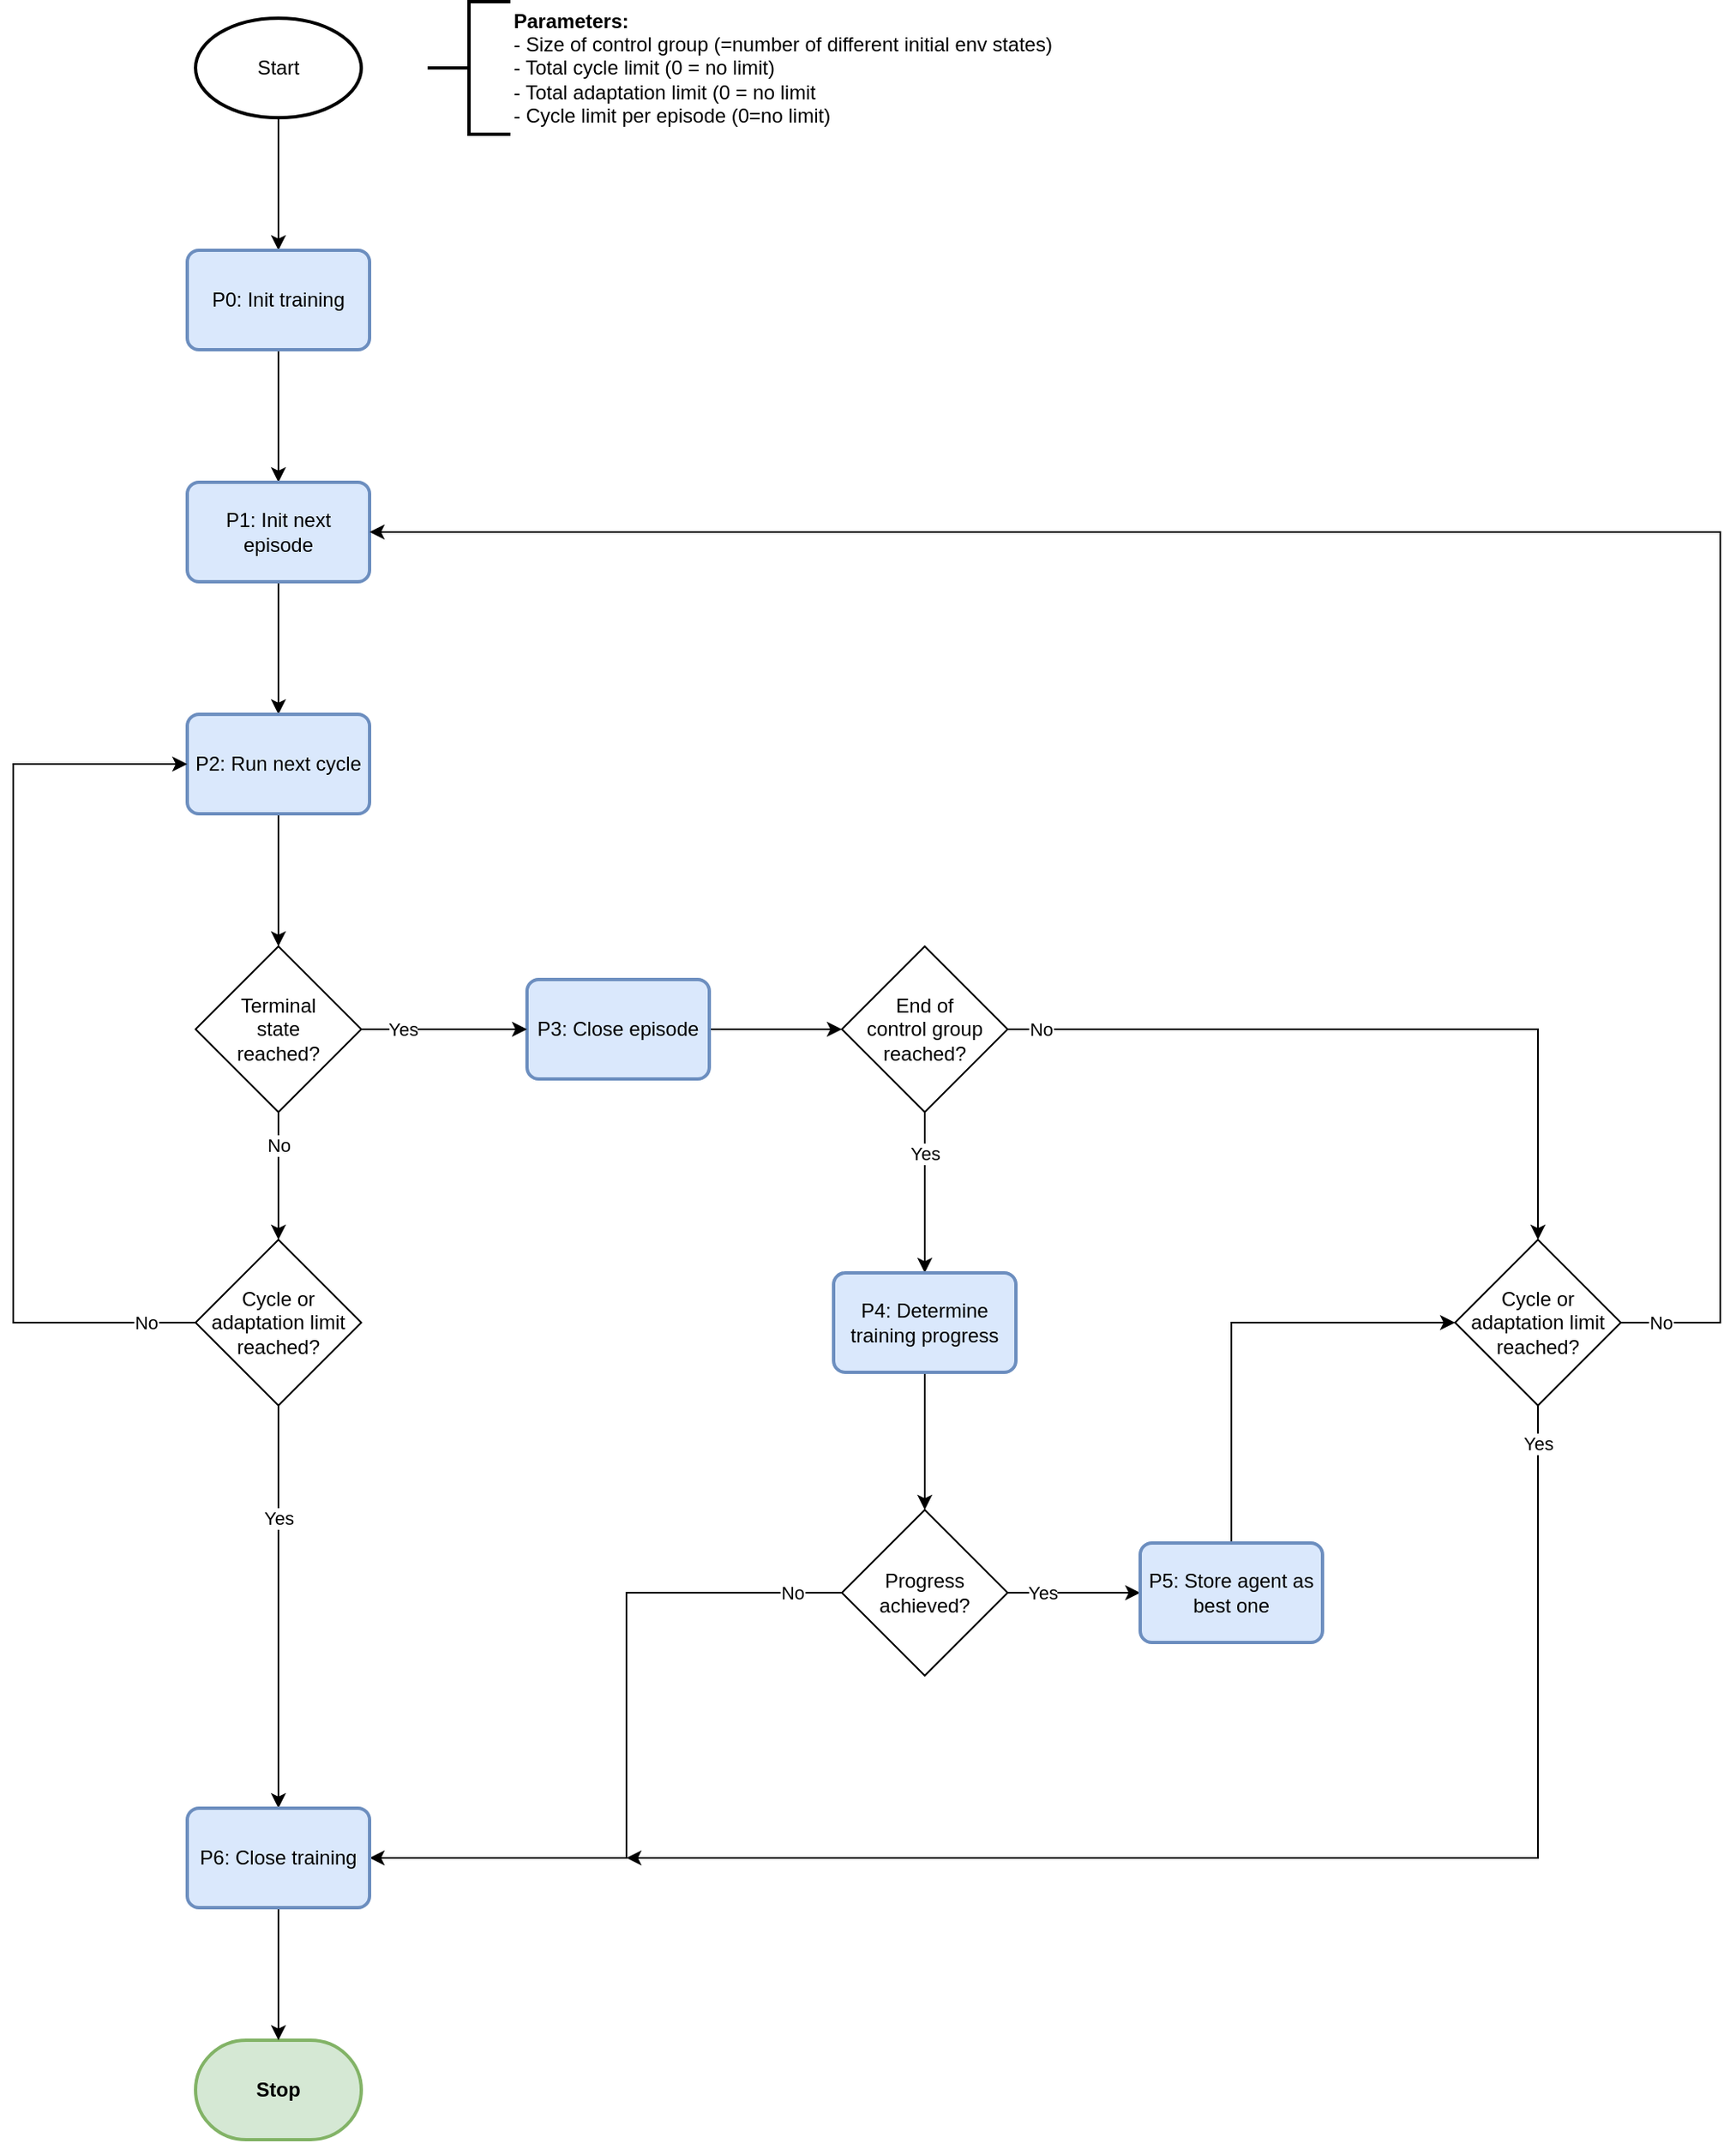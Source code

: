 <mxfile version="14.9.6" type="device"><diagram id="C5RBs43oDa-KdzZeNtuy" name="Page-1"><mxGraphModel dx="1102" dy="1000" grid="1" gridSize="10" guides="1" tooltips="1" connect="1" arrows="1" fold="1" page="1" pageScale="1" pageWidth="1169" pageHeight="1654" math="0" shadow="0"><root><mxCell id="WIyWlLk6GJQsqaUBKTNV-0"/><mxCell id="WIyWlLk6GJQsqaUBKTNV-1" parent="WIyWlLk6GJQsqaUBKTNV-0"/><mxCell id="79qzgOzkhLJXp5zAVhEX-4" value="" style="edgeStyle=orthogonalEdgeStyle;rounded=0;orthogonalLoop=1;jettySize=auto;html=1;" parent="WIyWlLk6GJQsqaUBKTNV-1" source="0M0FftbfuR0LJJCFjt2--0" target="79qzgOzkhLJXp5zAVhEX-2" edge="1"><mxGeometry relative="1" as="geometry"/></mxCell><mxCell id="0M0FftbfuR0LJJCFjt2--0" value="Start" style="strokeWidth=2;html=1;shape=mxgraph.flowchart.start_1;whiteSpace=wrap;" parent="WIyWlLk6GJQsqaUBKTNV-1" vertex="1"><mxGeometry x="330" y="40" width="100" height="60" as="geometry"/></mxCell><mxCell id="0M0FftbfuR0LJJCFjt2--41" value="Stop" style="strokeWidth=2;html=1;shape=mxgraph.flowchart.terminator;whiteSpace=wrap;strokeColor=#82b366;fillColor=#d5e8d4;fontStyle=1" parent="WIyWlLk6GJQsqaUBKTNV-1" vertex="1"><mxGeometry x="330" y="1260" width="100" height="60" as="geometry"/></mxCell><mxCell id="79qzgOzkhLJXp5zAVhEX-5" value="" style="edgeStyle=orthogonalEdgeStyle;rounded=0;orthogonalLoop=1;jettySize=auto;html=1;" parent="WIyWlLk6GJQsqaUBKTNV-1" source="79qzgOzkhLJXp5zAVhEX-2" target="79qzgOzkhLJXp5zAVhEX-3" edge="1"><mxGeometry relative="1" as="geometry"/></mxCell><mxCell id="79qzgOzkhLJXp5zAVhEX-2" value="P0: Init training" style="rounded=1;whiteSpace=wrap;html=1;absoluteArcSize=1;arcSize=14;strokeWidth=2;fillColor=#dae8fc;strokeColor=#6c8ebf;" parent="WIyWlLk6GJQsqaUBKTNV-1" vertex="1"><mxGeometry x="325" y="180" width="110" height="60" as="geometry"/></mxCell><mxCell id="79qzgOzkhLJXp5zAVhEX-7" value="" style="edgeStyle=orthogonalEdgeStyle;rounded=0;orthogonalLoop=1;jettySize=auto;html=1;" parent="WIyWlLk6GJQsqaUBKTNV-1" source="79qzgOzkhLJXp5zAVhEX-3" target="79qzgOzkhLJXp5zAVhEX-6" edge="1"><mxGeometry relative="1" as="geometry"/></mxCell><mxCell id="79qzgOzkhLJXp5zAVhEX-3" value="P1: Init next episode" style="rounded=1;whiteSpace=wrap;html=1;absoluteArcSize=1;arcSize=14;strokeWidth=2;fillColor=#dae8fc;strokeColor=#6c8ebf;" parent="WIyWlLk6GJQsqaUBKTNV-1" vertex="1"><mxGeometry x="325" y="320" width="110" height="60" as="geometry"/></mxCell><mxCell id="79qzgOzkhLJXp5zAVhEX-23" value="" style="edgeStyle=orthogonalEdgeStyle;rounded=0;orthogonalLoop=1;jettySize=auto;html=1;" parent="WIyWlLk6GJQsqaUBKTNV-1" source="79qzgOzkhLJXp5zAVhEX-6" target="79qzgOzkhLJXp5zAVhEX-13" edge="1"><mxGeometry relative="1" as="geometry"/></mxCell><mxCell id="79qzgOzkhLJXp5zAVhEX-6" value="P2: Run next cycle" style="rounded=1;whiteSpace=wrap;html=1;absoluteArcSize=1;arcSize=14;strokeWidth=2;fillColor=#dae8fc;strokeColor=#6c8ebf;" parent="WIyWlLk6GJQsqaUBKTNV-1" vertex="1"><mxGeometry x="325" y="460" width="110" height="60" as="geometry"/></mxCell><mxCell id="79qzgOzkhLJXp5zAVhEX-24" value="Yes" style="edgeStyle=orthogonalEdgeStyle;rounded=0;orthogonalLoop=1;jettySize=auto;html=1;entryX=0.5;entryY=0;entryDx=0;entryDy=0;" parent="WIyWlLk6GJQsqaUBKTNV-1" source="79qzgOzkhLJXp5zAVhEX-8" target="79qzgOzkhLJXp5zAVhEX-20" edge="1"><mxGeometry x="-0.446" relative="1" as="geometry"><mxPoint x="400" y="1070" as="targetPoint"/><Array as="points"/><mxPoint as="offset"/></mxGeometry></mxCell><mxCell id="79qzgOzkhLJXp5zAVhEX-25" value="No" style="edgeStyle=orthogonalEdgeStyle;rounded=0;orthogonalLoop=1;jettySize=auto;html=1;entryX=0;entryY=0.5;entryDx=0;entryDy=0;exitX=0;exitY=0.5;exitDx=0;exitDy=0;" parent="WIyWlLk6GJQsqaUBKTNV-1" source="79qzgOzkhLJXp5zAVhEX-8" target="79qzgOzkhLJXp5zAVhEX-6" edge="1"><mxGeometry x="-0.891" relative="1" as="geometry"><mxPoint x="325" y="827" as="sourcePoint"/><Array as="points"><mxPoint x="220" y="827"/><mxPoint x="220" y="490"/></Array><mxPoint as="offset"/></mxGeometry></mxCell><mxCell id="79qzgOzkhLJXp5zAVhEX-8" value="Cycle or adaptation limit reached?" style="rhombus;whiteSpace=wrap;html=1;" parent="WIyWlLk6GJQsqaUBKTNV-1" vertex="1"><mxGeometry x="330" y="777" width="100" height="100" as="geometry"/></mxCell><mxCell id="79qzgOzkhLJXp5zAVhEX-16" value="" style="edgeStyle=orthogonalEdgeStyle;rounded=0;orthogonalLoop=1;jettySize=auto;html=1;" parent="WIyWlLk6GJQsqaUBKTNV-1" source="79qzgOzkhLJXp5zAVhEX-10" target="79qzgOzkhLJXp5zAVhEX-14" edge="1"><mxGeometry relative="1" as="geometry"/></mxCell><mxCell id="79qzgOzkhLJXp5zAVhEX-10" value="P3: Close episode" style="rounded=1;whiteSpace=wrap;html=1;absoluteArcSize=1;arcSize=14;strokeWidth=2;fillColor=#dae8fc;strokeColor=#6c8ebf;" parent="WIyWlLk6GJQsqaUBKTNV-1" vertex="1"><mxGeometry x="530" y="620" width="110" height="60" as="geometry"/></mxCell><mxCell id="79qzgOzkhLJXp5zAVhEX-15" value="Yes" style="edgeStyle=orthogonalEdgeStyle;rounded=0;orthogonalLoop=1;jettySize=auto;html=1;" parent="WIyWlLk6GJQsqaUBKTNV-1" source="79qzgOzkhLJXp5zAVhEX-13" target="79qzgOzkhLJXp5zAVhEX-10" edge="1"><mxGeometry x="-0.5" relative="1" as="geometry"><mxPoint as="offset"/></mxGeometry></mxCell><mxCell id="79qzgOzkhLJXp5zAVhEX-22" value="No" style="edgeStyle=orthogonalEdgeStyle;rounded=0;orthogonalLoop=1;jettySize=auto;html=1;" parent="WIyWlLk6GJQsqaUBKTNV-1" source="79qzgOzkhLJXp5zAVhEX-13" target="79qzgOzkhLJXp5zAVhEX-8" edge="1"><mxGeometry x="-0.48" relative="1" as="geometry"><Array as="points"><mxPoint x="380" y="720"/><mxPoint x="380" y="720"/></Array><mxPoint as="offset"/></mxGeometry></mxCell><mxCell id="79qzgOzkhLJXp5zAVhEX-13" value="Terminal&lt;br&gt;state &lt;br&gt;reached?" style="rhombus;whiteSpace=wrap;html=1;" parent="WIyWlLk6GJQsqaUBKTNV-1" vertex="1"><mxGeometry x="330" y="600" width="100" height="100" as="geometry"/></mxCell><mxCell id="79qzgOzkhLJXp5zAVhEX-18" value="Yes" style="edgeStyle=orthogonalEdgeStyle;rounded=0;orthogonalLoop=1;jettySize=auto;html=1;exitX=0.5;exitY=1;exitDx=0;exitDy=0;" parent="WIyWlLk6GJQsqaUBKTNV-1" source="79qzgOzkhLJXp5zAVhEX-14" target="79qzgOzkhLJXp5zAVhEX-17" edge="1"><mxGeometry x="-0.5" relative="1" as="geometry"><mxPoint as="offset"/></mxGeometry></mxCell><mxCell id="79qzgOzkhLJXp5zAVhEX-37" value="No" style="edgeStyle=orthogonalEdgeStyle;rounded=0;orthogonalLoop=1;jettySize=auto;html=1;entryX=0.5;entryY=0;entryDx=0;entryDy=0;" parent="WIyWlLk6GJQsqaUBKTNV-1" source="79qzgOzkhLJXp5zAVhEX-14" target="79qzgOzkhLJXp5zAVhEX-30" edge="1"><mxGeometry x="-0.91" relative="1" as="geometry"><mxPoint as="offset"/></mxGeometry></mxCell><mxCell id="79qzgOzkhLJXp5zAVhEX-14" value="End of&lt;br&gt;control group &lt;br&gt;reached?" style="rhombus;whiteSpace=wrap;html=1;" parent="WIyWlLk6GJQsqaUBKTNV-1" vertex="1"><mxGeometry x="720" y="600" width="100" height="100" as="geometry"/></mxCell><mxCell id="79qzgOzkhLJXp5zAVhEX-28" value="" style="edgeStyle=orthogonalEdgeStyle;rounded=0;orthogonalLoop=1;jettySize=auto;html=1;" parent="WIyWlLk6GJQsqaUBKTNV-1" source="79qzgOzkhLJXp5zAVhEX-17" target="79qzgOzkhLJXp5zAVhEX-19" edge="1"><mxGeometry relative="1" as="geometry"/></mxCell><mxCell id="79qzgOzkhLJXp5zAVhEX-17" value="P4: Determine training progress" style="rounded=1;whiteSpace=wrap;html=1;absoluteArcSize=1;arcSize=14;strokeWidth=2;fillColor=#dae8fc;strokeColor=#6c8ebf;" parent="WIyWlLk6GJQsqaUBKTNV-1" vertex="1"><mxGeometry x="715" y="797" width="110" height="60" as="geometry"/></mxCell><mxCell id="79qzgOzkhLJXp5zAVhEX-29" value="No" style="edgeStyle=orthogonalEdgeStyle;rounded=0;orthogonalLoop=1;jettySize=auto;html=1;entryX=1;entryY=0.5;entryDx=0;entryDy=0;exitX=0;exitY=0.5;exitDx=0;exitDy=0;" parent="WIyWlLk6GJQsqaUBKTNV-1" source="79qzgOzkhLJXp5zAVhEX-19" target="79qzgOzkhLJXp5zAVhEX-20" edge="1"><mxGeometry x="-0.864" relative="1" as="geometry"><Array as="points"><mxPoint x="590" y="990"/><mxPoint x="590" y="1150"/></Array><mxPoint as="offset"/></mxGeometry></mxCell><mxCell id="79qzgOzkhLJXp5zAVhEX-31" value="Yes" style="edgeStyle=orthogonalEdgeStyle;rounded=0;orthogonalLoop=1;jettySize=auto;html=1;entryX=0;entryY=0.5;entryDx=0;entryDy=0;" parent="WIyWlLk6GJQsqaUBKTNV-1" source="79qzgOzkhLJXp5zAVhEX-19" target="79qzgOzkhLJXp5zAVhEX-35" edge="1"><mxGeometry x="-0.481" relative="1" as="geometry"><mxPoint as="offset"/></mxGeometry></mxCell><mxCell id="79qzgOzkhLJXp5zAVhEX-19" value="Progress&lt;br&gt;achieved?" style="rhombus;whiteSpace=wrap;html=1;" parent="WIyWlLk6GJQsqaUBKTNV-1" vertex="1"><mxGeometry x="720" y="940" width="100" height="100" as="geometry"/></mxCell><mxCell id="79qzgOzkhLJXp5zAVhEX-26" value="" style="edgeStyle=orthogonalEdgeStyle;rounded=0;orthogonalLoop=1;jettySize=auto;html=1;" parent="WIyWlLk6GJQsqaUBKTNV-1" source="79qzgOzkhLJXp5zAVhEX-20" target="0M0FftbfuR0LJJCFjt2--41" edge="1"><mxGeometry relative="1" as="geometry"/></mxCell><mxCell id="79qzgOzkhLJXp5zAVhEX-20" value="P6: Close training" style="rounded=1;whiteSpace=wrap;html=1;absoluteArcSize=1;arcSize=14;strokeWidth=2;fillColor=#dae8fc;strokeColor=#6c8ebf;" parent="WIyWlLk6GJQsqaUBKTNV-1" vertex="1"><mxGeometry x="325" y="1120" width="110" height="60" as="geometry"/></mxCell><mxCell id="79qzgOzkhLJXp5zAVhEX-33" value="No" style="edgeStyle=orthogonalEdgeStyle;rounded=0;orthogonalLoop=1;jettySize=auto;html=1;entryX=1;entryY=0.5;entryDx=0;entryDy=0;exitX=1;exitY=0.5;exitDx=0;exitDy=0;" parent="WIyWlLk6GJQsqaUBKTNV-1" source="79qzgOzkhLJXp5zAVhEX-30" target="79qzgOzkhLJXp5zAVhEX-3" edge="1"><mxGeometry x="-0.965" relative="1" as="geometry"><mxPoint x="1330" y="590" as="sourcePoint"/><Array as="points"><mxPoint x="1250" y="827"/><mxPoint x="1250" y="350"/></Array><mxPoint as="offset"/></mxGeometry></mxCell><mxCell id="79qzgOzkhLJXp5zAVhEX-39" value="Yes" style="edgeStyle=orthogonalEdgeStyle;rounded=0;orthogonalLoop=1;jettySize=auto;html=1;exitX=0.5;exitY=1;exitDx=0;exitDy=0;" parent="WIyWlLk6GJQsqaUBKTNV-1" source="79qzgOzkhLJXp5zAVhEX-30" edge="1"><mxGeometry x="-0.945" relative="1" as="geometry"><mxPoint x="590" y="1150" as="targetPoint"/><Array as="points"><mxPoint x="1140" y="1150"/></Array><mxPoint as="offset"/></mxGeometry></mxCell><mxCell id="79qzgOzkhLJXp5zAVhEX-30" value="Cycle or adaptation limit reached?" style="rhombus;whiteSpace=wrap;html=1;" parent="WIyWlLk6GJQsqaUBKTNV-1" vertex="1"><mxGeometry x="1090" y="777" width="100" height="100" as="geometry"/></mxCell><mxCell id="79qzgOzkhLJXp5zAVhEX-38" style="edgeStyle=orthogonalEdgeStyle;rounded=0;orthogonalLoop=1;jettySize=auto;html=1;entryX=0;entryY=0.5;entryDx=0;entryDy=0;exitX=0.5;exitY=0;exitDx=0;exitDy=0;" parent="WIyWlLk6GJQsqaUBKTNV-1" source="79qzgOzkhLJXp5zAVhEX-35" target="79qzgOzkhLJXp5zAVhEX-30" edge="1"><mxGeometry relative="1" as="geometry"/></mxCell><mxCell id="79qzgOzkhLJXp5zAVhEX-35" value="P5: Store agent as best one" style="rounded=1;whiteSpace=wrap;html=1;absoluteArcSize=1;arcSize=14;strokeWidth=2;fillColor=#dae8fc;strokeColor=#6c8ebf;" parent="WIyWlLk6GJQsqaUBKTNV-1" vertex="1"><mxGeometry x="900" y="960" width="110" height="60" as="geometry"/></mxCell><mxCell id="OtCylQrGtkENJmaLhPR6-0" value="&lt;b&gt;Parameters:&lt;/b&gt;&lt;br&gt;- Size of control group (=number of different initial env states)&lt;br&gt;- Total cycle limit (0 = no limit)&lt;br&gt;- Total adaptation limit (0 = no limit&lt;br&gt;- Cycle limit per episode (0=no limit)" style="strokeWidth=2;html=1;shape=mxgraph.flowchart.annotation_2;align=left;labelPosition=right;pointerEvents=1;" parent="WIyWlLk6GJQsqaUBKTNV-1" vertex="1"><mxGeometry x="470" y="30" width="50" height="80" as="geometry"/></mxCell></root></mxGraphModel></diagram></mxfile>